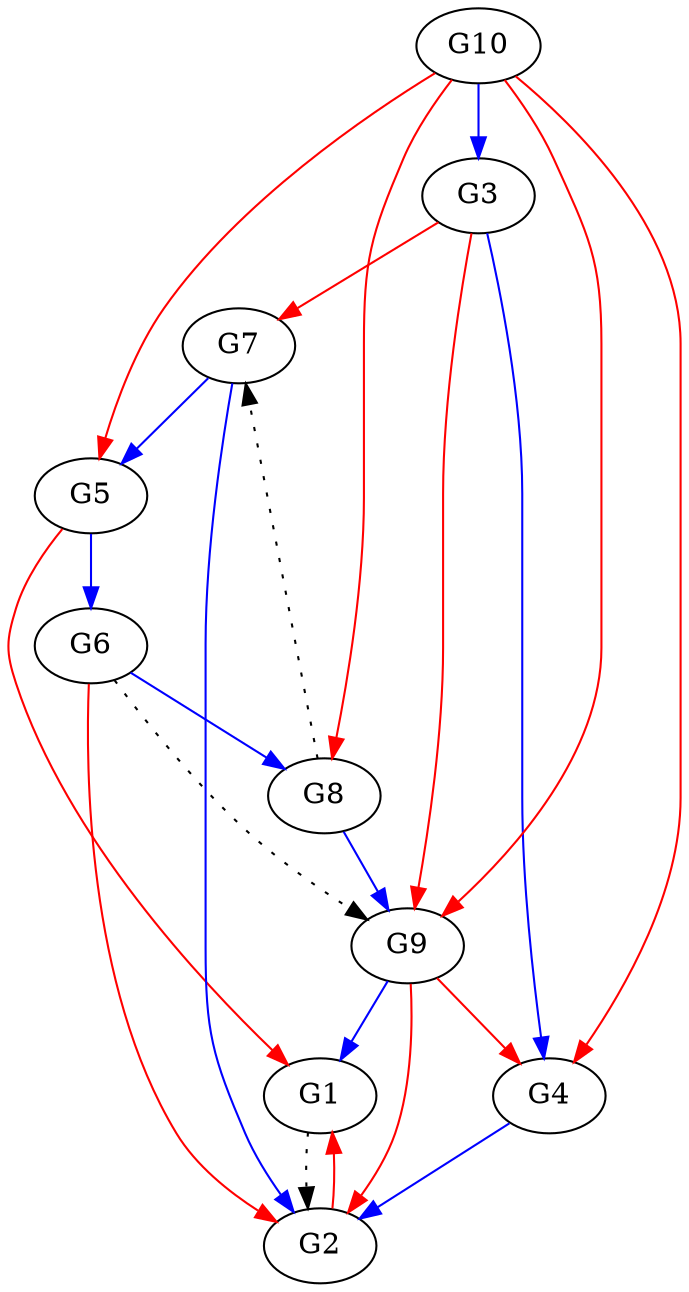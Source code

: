 // Grafos-DREAM4
digraph {
	G1 [label=G1]
	G2 [label=G2]
	G3 [label=G3]
	G4 [label=G4]
	G5 [label=G5]
	G6 [label=G6]
	G7 [label=G7]
	G8 [label=G8]
	G9 [label=G9]
	G10 [label=G10]
	G1 -> G2 [style=dotted]
	G3 -> G4 [color=blue]
	G4 -> G2 [color=blue]
	G5 -> G6 [color=blue]
	G6 -> G8 [color=blue]
	G6 -> G9 [style=dotted]
	G7 -> G2 [color=blue]
	G7 -> G5 [color=blue]
	G8 -> G7 [style=dotted]
	G8 -> G9 [color=blue]
	G9 -> G1 [color=blue]
	G10 -> G3 [color=blue]
	G2 -> G1 [color=red]
	G3 -> G7 [color=red]
	G3 -> G9 [color=red]
	G5 -> G1 [color=red]
	G6 -> G2 [color=red]
	G9 -> G2 [color=red]
	G9 -> G4 [color=red]
	G10 -> G4 [color=red]
	G10 -> G5 [color=red]
	G10 -> G8 [color=red]
	G10 -> G9 [color=red]
}
